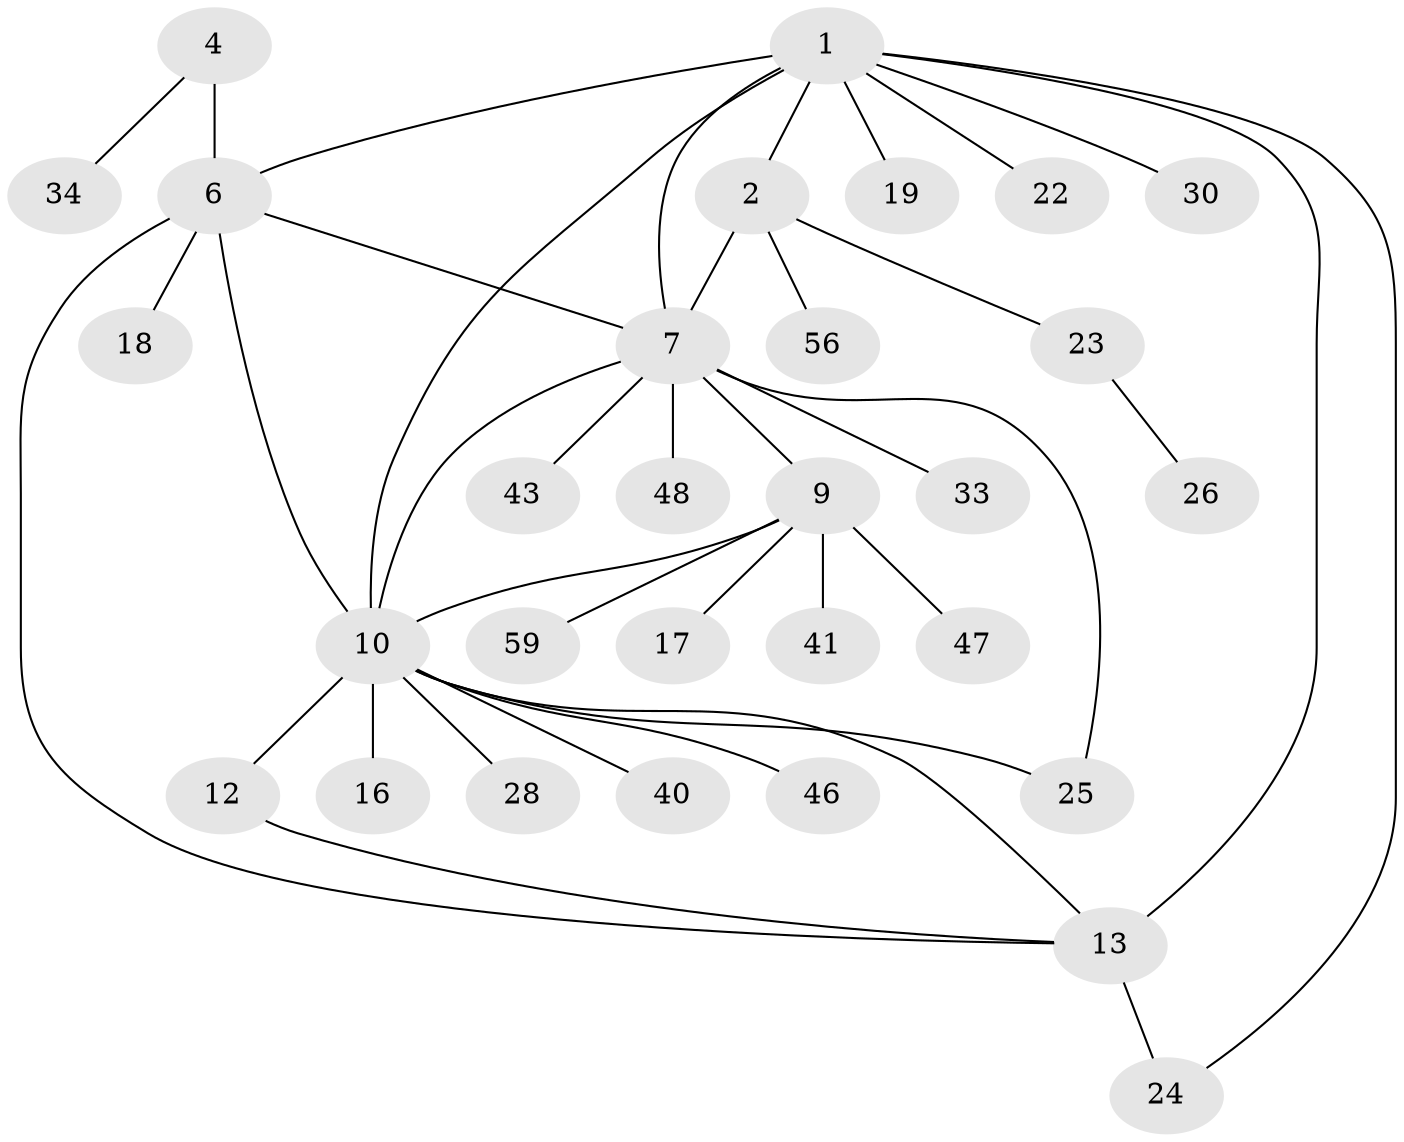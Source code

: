 // original degree distribution, {5: 0.06666666666666667, 4: 0.08333333333333333, 7: 0.05, 8: 0.03333333333333333, 11: 0.016666666666666666, 2: 0.15, 1: 0.5333333333333333, 3: 0.06666666666666667}
// Generated by graph-tools (version 1.1) at 2025/15/03/09/25 04:15:56]
// undirected, 30 vertices, 39 edges
graph export_dot {
graph [start="1"]
  node [color=gray90,style=filled];
  1 [super="+3"];
  2;
  4 [super="+38+5"];
  6;
  7 [super="+37+8"];
  9 [super="+35+36"];
  10 [super="+11"];
  12 [super="+31"];
  13 [super="+15"];
  16 [super="+57"];
  17;
  18;
  19;
  22 [super="+50+51"];
  23 [super="+58"];
  24;
  25;
  26;
  28;
  30;
  33;
  34;
  40;
  41;
  43;
  46;
  47;
  48;
  56;
  59;
  1 -- 2 [weight=2];
  1 -- 6;
  1 -- 10 [weight=2];
  1 -- 22;
  1 -- 13 [weight=2];
  1 -- 19;
  1 -- 24;
  1 -- 30;
  1 -- 7;
  2 -- 7;
  2 -- 23;
  2 -- 56;
  4 -- 6 [weight=2];
  4 -- 34;
  6 -- 10;
  6 -- 13;
  6 -- 18;
  6 -- 7;
  7 -- 9 [weight=2];
  7 -- 25;
  7 -- 43;
  7 -- 48;
  7 -- 33;
  7 -- 10;
  9 -- 17;
  9 -- 41;
  9 -- 47;
  9 -- 59;
  9 -- 10;
  10 -- 12 [weight=2];
  10 -- 16;
  10 -- 25;
  10 -- 28;
  10 -- 40;
  10 -- 46;
  10 -- 13;
  12 -- 13;
  13 -- 24;
  23 -- 26;
}
